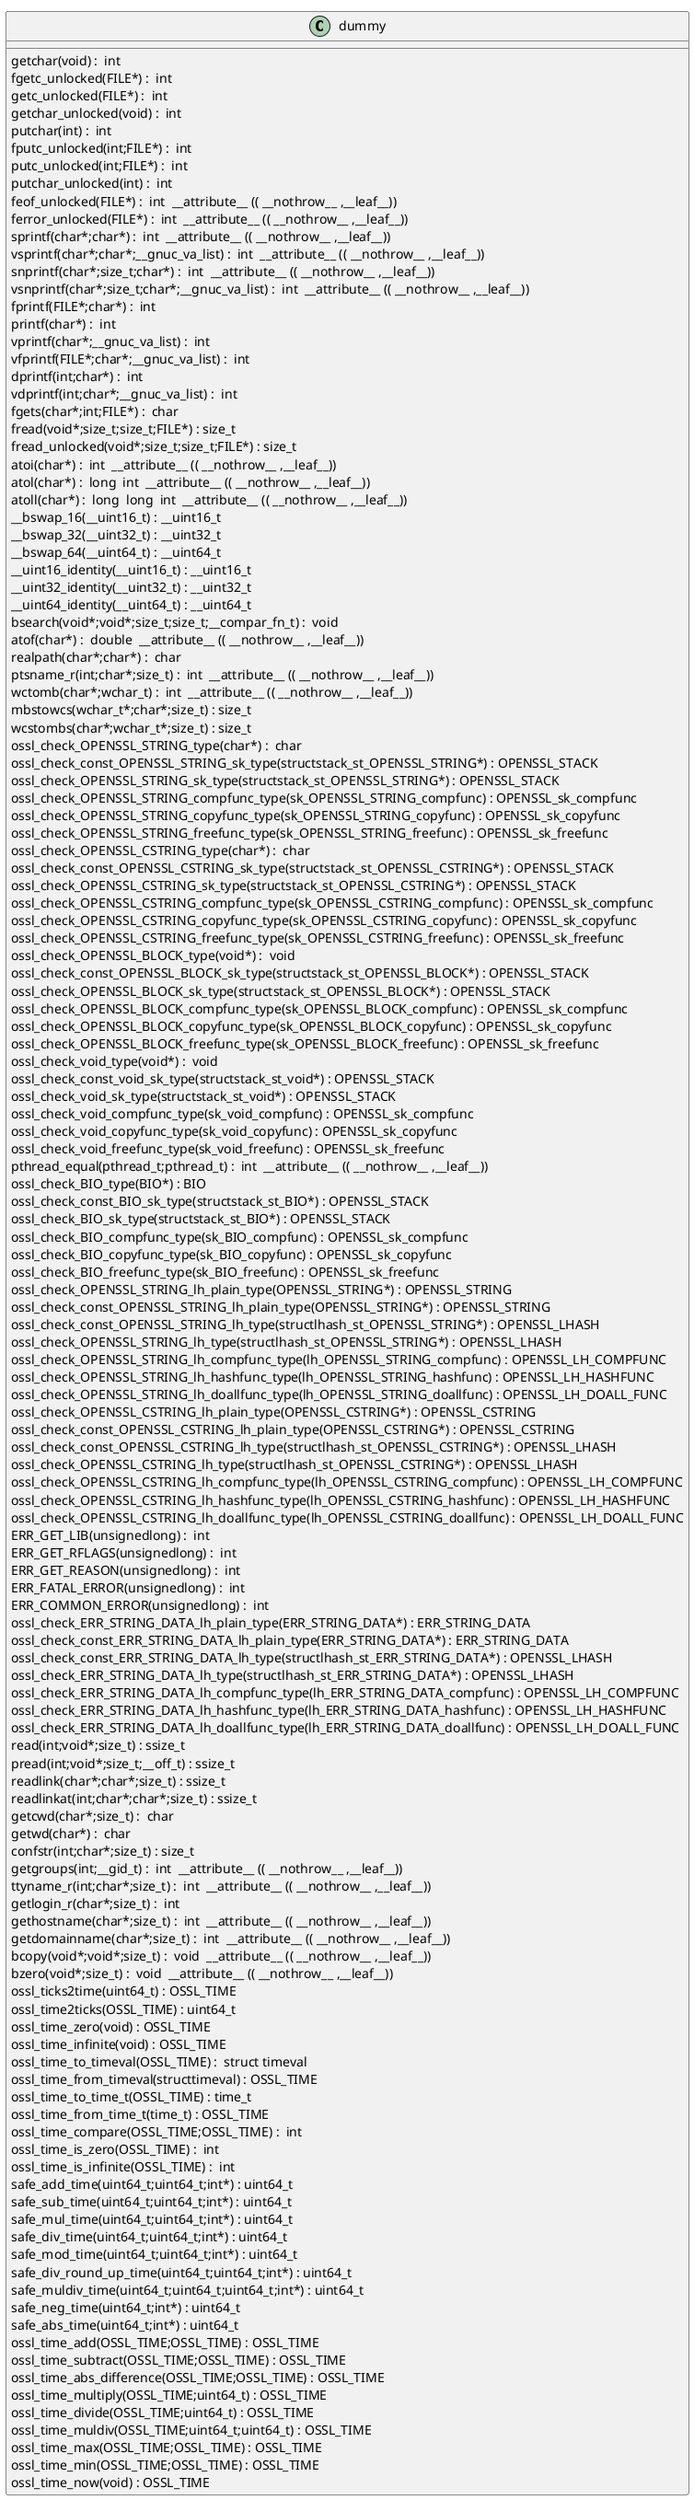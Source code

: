 @startuml
!pragma layout smetana
class dummy {
getchar(void) :  int  [[[./../.././qc/crypto/time.c.html#931]]]
fgetc_unlocked(FILE*) :  int  [[[./../.././qc/crypto/time.c.html#940]]]
getc_unlocked(FILE*) :  int  [[[./../.././qc/crypto/time.c.html#950]]]
getchar_unlocked(void) :  int  [[[./../.././qc/crypto/time.c.html#957]]]
putchar(int) :  int  [[[./../.././qc/crypto/time.c.html#966]]]
fputc_unlocked(int;FILE*) :  int  [[[./../.././qc/crypto/time.c.html#975]]]
putc_unlocked(int;FILE*) :  int  [[[./../.././qc/crypto/time.c.html#985]]]
putchar_unlocked(int) :  int  [[[./../.././qc/crypto/time.c.html#992]]]
feof_unlocked(FILE*) :  int  __attribute__ (( __nothrow__ ,__leaf__)) [[[./../.././qc/crypto/time.c.html#998]]]
ferror_unlocked(FILE*) :  int  __attribute__ (( __nothrow__ ,__leaf__)) [[[./../.././qc/crypto/time.c.html#1005]]]
sprintf(char*;char*) :  int  __attribute__ (( __nothrow__ ,__leaf__)) [[[./../.././qc/crypto/time.c.html#1024]]]
vsprintf(char*;char*;__gnuc_va_list) :  int  __attribute__ (( __nothrow__ ,__leaf__)) [[[./../.././qc/crypto/time.c.html#1037]]]
snprintf(char*;size_t;char*) :  int  __attribute__ (( __nothrow__ ,__leaf__)) [[[./../.././qc/crypto/time.c.html#1056]]]
vsnprintf(char*;size_t;char*;__gnuc_va_list) :  int  __attribute__ (( __nothrow__ ,__leaf__)) [[[./../.././qc/crypto/time.c.html#1070]]]
fprintf(FILE*;char*) :  int  [[[./../.././qc/crypto/time.c.html#1091]]]
printf(char*) :  int  [[[./../.././qc/crypto/time.c.html#1098]]]
vprintf(char*;__gnuc_va_list) :  int  [[[./../.././qc/crypto/time.c.html#1110]]]
vfprintf(FILE*;char*;__gnuc_va_list) :  int  [[[./../.././qc/crypto/time.c.html#1120]]]
dprintf(int;char*) :  int  [[[./../.././qc/crypto/time.c.html#1135]]]
vdprintf(int;char*;__gnuc_va_list) :  int  [[[./../.././qc/crypto/time.c.html#1146]]]
fgets(char*;int;FILE*) :  char  [[[./../.././qc/crypto/time.c.html#1165]]]
fread(void*;size_t;size_t;FILE*) : size_t [[[./../.././qc/crypto/time.c.html#1191]]]
fread_unlocked(void*;size_t;size_t;FILE*) : size_t [[[./../.././qc/crypto/time.c.html#1218]]]
atoi(char*) :  int  __attribute__ (( __nothrow__ ,__leaf__)) [[[./../.././qc/crypto/time.c.html#1378]]]
atol(char*) :  long  int  __attribute__ (( __nothrow__ ,__leaf__)) [[[./../.././qc/crypto/time.c.html#1383]]]
atoll(char*) :  long  long  int  __attribute__ (( __nothrow__ ,__leaf__)) [[[./../.././qc/crypto/time.c.html#1390]]]
__bswap_16(__uint16_t) : __uint16_t [[[./../.././qc/crypto/time.c.html#1537]]]
__bswap_32(__uint32_t) : __uint32_t [[[./../.././qc/crypto/time.c.html#1552]]]
__bswap_64(__uint64_t) : __uint64_t [[[./../.././qc/crypto/time.c.html#1562]]]
__uint16_identity(__uint16_t) : __uint16_t [[[./../.././qc/crypto/time.c.html#1574]]]
__uint32_identity(__uint32_t) : __uint32_t [[[./../.././qc/crypto/time.c.html#1580]]]
__uint64_identity(__uint64_t) : __uint64_t [[[./../.././qc/crypto/time.c.html#1586]]]
bsearch(void*;void*;size_t;size_t;__compar_fn_t) :  void  [[[./../.././qc/crypto/time.c.html#2254]]]
atof(char*) :  double  __attribute__ (( __nothrow__ ,__leaf__)) [[[./../.././qc/crypto/time.c.html#1]]]
realpath(char*;char*) :  char  [[[./../.././qc/crypto/time.c.html#1]]]
ptsname_r(int;char*;size_t) :  int  __attribute__ (( __nothrow__ ,__leaf__)) [[[./../.././qc/crypto/time.c.html#1]]]
wctomb(char*;wchar_t) :  int  __attribute__ (( __nothrow__ ,__leaf__)) [[[./../.././qc/crypto/time.c.html#1]]]
mbstowcs(wchar_t*;char*;size_t) : size_t [[[./../.././qc/crypto/time.c.html#1]]]
wcstombs(char*;wchar_t*;size_t) : size_t [[[./../.././qc/crypto/time.c.html#1]]]
ossl_check_OPENSSL_STRING_type(char*) :  char  [[[./../.././qc/crypto/time.c.html#1]]]
ossl_check_const_OPENSSL_STRING_sk_type(structstack_st_OPENSSL_STRING*) : OPENSSL_STACK [[[./../.././qc/crypto/time.c.html#1]]]
ossl_check_OPENSSL_STRING_sk_type(structstack_st_OPENSSL_STRING*) : OPENSSL_STACK [[[./../.././qc/crypto/time.c.html#1]]]
ossl_check_OPENSSL_STRING_compfunc_type(sk_OPENSSL_STRING_compfunc) : OPENSSL_sk_compfunc [[[./../.././qc/crypto/time.c.html#1]]]
ossl_check_OPENSSL_STRING_copyfunc_type(sk_OPENSSL_STRING_copyfunc) : OPENSSL_sk_copyfunc [[[./../.././qc/crypto/time.c.html#1]]]
ossl_check_OPENSSL_STRING_freefunc_type(sk_OPENSSL_STRING_freefunc) : OPENSSL_sk_freefunc [[[./../.././qc/crypto/time.c.html#1]]]
ossl_check_OPENSSL_CSTRING_type(char*) :  char  [[[./../.././qc/crypto/time.c.html#1]]]
ossl_check_const_OPENSSL_CSTRING_sk_type(structstack_st_OPENSSL_CSTRING*) : OPENSSL_STACK [[[./../.././qc/crypto/time.c.html#1]]]
ossl_check_OPENSSL_CSTRING_sk_type(structstack_st_OPENSSL_CSTRING*) : OPENSSL_STACK [[[./../.././qc/crypto/time.c.html#1]]]
ossl_check_OPENSSL_CSTRING_compfunc_type(sk_OPENSSL_CSTRING_compfunc) : OPENSSL_sk_compfunc [[[./../.././qc/crypto/time.c.html#1]]]
ossl_check_OPENSSL_CSTRING_copyfunc_type(sk_OPENSSL_CSTRING_copyfunc) : OPENSSL_sk_copyfunc [[[./../.././qc/crypto/time.c.html#1]]]
ossl_check_OPENSSL_CSTRING_freefunc_type(sk_OPENSSL_CSTRING_freefunc) : OPENSSL_sk_freefunc [[[./../.././qc/crypto/time.c.html#1]]]
ossl_check_OPENSSL_BLOCK_type(void*) :  void  [[[./../.././qc/crypto/time.c.html#1]]]
ossl_check_const_OPENSSL_BLOCK_sk_type(structstack_st_OPENSSL_BLOCK*) : OPENSSL_STACK [[[./../.././qc/crypto/time.c.html#1]]]
ossl_check_OPENSSL_BLOCK_sk_type(structstack_st_OPENSSL_BLOCK*) : OPENSSL_STACK [[[./../.././qc/crypto/time.c.html#1]]]
ossl_check_OPENSSL_BLOCK_compfunc_type(sk_OPENSSL_BLOCK_compfunc) : OPENSSL_sk_compfunc [[[./../.././qc/crypto/time.c.html#1]]]
ossl_check_OPENSSL_BLOCK_copyfunc_type(sk_OPENSSL_BLOCK_copyfunc) : OPENSSL_sk_copyfunc [[[./../.././qc/crypto/time.c.html#1]]]
ossl_check_OPENSSL_BLOCK_freefunc_type(sk_OPENSSL_BLOCK_freefunc) : OPENSSL_sk_freefunc [[[./../.././qc/crypto/time.c.html#1]]]
ossl_check_void_type(void*) :  void  [[[./../.././qc/crypto/time.c.html#1]]]
ossl_check_const_void_sk_type(structstack_st_void*) : OPENSSL_STACK [[[./../.././qc/crypto/time.c.html#1]]]
ossl_check_void_sk_type(structstack_st_void*) : OPENSSL_STACK [[[./../.././qc/crypto/time.c.html#1]]]
ossl_check_void_compfunc_type(sk_void_compfunc) : OPENSSL_sk_compfunc [[[./../.././qc/crypto/time.c.html#1]]]
ossl_check_void_copyfunc_type(sk_void_copyfunc) : OPENSSL_sk_copyfunc [[[./../.././qc/crypto/time.c.html#1]]]
ossl_check_void_freefunc_type(sk_void_freefunc) : OPENSSL_sk_freefunc [[[./../.././qc/crypto/time.c.html#1]]]
pthread_equal(pthread_t;pthread_t) :  int  __attribute__ (( __nothrow__ ,__leaf__)) [[[./../.././qc/crypto/time.c.html#1]]]
ossl_check_BIO_type(BIO*) : BIO [[[./../.././qc/crypto/time.c.html#1]]]
ossl_check_const_BIO_sk_type(structstack_st_BIO*) : OPENSSL_STACK [[[./../.././qc/crypto/time.c.html#1]]]
ossl_check_BIO_sk_type(structstack_st_BIO*) : OPENSSL_STACK [[[./../.././qc/crypto/time.c.html#1]]]
ossl_check_BIO_compfunc_type(sk_BIO_compfunc) : OPENSSL_sk_compfunc [[[./../.././qc/crypto/time.c.html#1]]]
ossl_check_BIO_copyfunc_type(sk_BIO_copyfunc) : OPENSSL_sk_copyfunc [[[./../.././qc/crypto/time.c.html#1]]]
ossl_check_BIO_freefunc_type(sk_BIO_freefunc) : OPENSSL_sk_freefunc [[[./../.././qc/crypto/time.c.html#1]]]
ossl_check_OPENSSL_STRING_lh_plain_type(OPENSSL_STRING*) : OPENSSL_STRING [[[./../.././qc/crypto/time.c.html#1]]]
ossl_check_const_OPENSSL_STRING_lh_plain_type(OPENSSL_STRING*) : OPENSSL_STRING [[[./../.././qc/crypto/time.c.html#1]]]
ossl_check_const_OPENSSL_STRING_lh_type(structlhash_st_OPENSSL_STRING*) : OPENSSL_LHASH [[[./../.././qc/crypto/time.c.html#1]]]
ossl_check_OPENSSL_STRING_lh_type(structlhash_st_OPENSSL_STRING*) : OPENSSL_LHASH [[[./../.././qc/crypto/time.c.html#1]]]
ossl_check_OPENSSL_STRING_lh_compfunc_type(lh_OPENSSL_STRING_compfunc) : OPENSSL_LH_COMPFUNC [[[./../.././qc/crypto/time.c.html#1]]]
ossl_check_OPENSSL_STRING_lh_hashfunc_type(lh_OPENSSL_STRING_hashfunc) : OPENSSL_LH_HASHFUNC [[[./../.././qc/crypto/time.c.html#1]]]
ossl_check_OPENSSL_STRING_lh_doallfunc_type(lh_OPENSSL_STRING_doallfunc) : OPENSSL_LH_DOALL_FUNC [[[./../.././qc/crypto/time.c.html#1]]]
ossl_check_OPENSSL_CSTRING_lh_plain_type(OPENSSL_CSTRING*) : OPENSSL_CSTRING [[[./../.././qc/crypto/time.c.html#1]]]
ossl_check_const_OPENSSL_CSTRING_lh_plain_type(OPENSSL_CSTRING*) : OPENSSL_CSTRING [[[./../.././qc/crypto/time.c.html#1]]]
ossl_check_const_OPENSSL_CSTRING_lh_type(structlhash_st_OPENSSL_CSTRING*) : OPENSSL_LHASH [[[./../.././qc/crypto/time.c.html#1]]]
ossl_check_OPENSSL_CSTRING_lh_type(structlhash_st_OPENSSL_CSTRING*) : OPENSSL_LHASH [[[./../.././qc/crypto/time.c.html#1]]]
ossl_check_OPENSSL_CSTRING_lh_compfunc_type(lh_OPENSSL_CSTRING_compfunc) : OPENSSL_LH_COMPFUNC [[[./../.././qc/crypto/time.c.html#1]]]
ossl_check_OPENSSL_CSTRING_lh_hashfunc_type(lh_OPENSSL_CSTRING_hashfunc) : OPENSSL_LH_HASHFUNC [[[./../.././qc/crypto/time.c.html#1]]]
ossl_check_OPENSSL_CSTRING_lh_doallfunc_type(lh_OPENSSL_CSTRING_doallfunc) : OPENSSL_LH_DOALL_FUNC [[[./../.././qc/crypto/time.c.html#1]]]
ERR_GET_LIB(unsignedlong) :  int  [[[./../.././qc/crypto/time.c.html#1]]]
ERR_GET_RFLAGS(unsignedlong) :  int  [[[./../.././qc/crypto/time.c.html#1]]]
ERR_GET_REASON(unsignedlong) :  int  [[[./../.././qc/crypto/time.c.html#1]]]
ERR_FATAL_ERROR(unsignedlong) :  int  [[[./../.././qc/crypto/time.c.html#1]]]
ERR_COMMON_ERROR(unsignedlong) :  int  [[[./../.././qc/crypto/time.c.html#1]]]
ossl_check_ERR_STRING_DATA_lh_plain_type(ERR_STRING_DATA*) : ERR_STRING_DATA [[[./../.././qc/crypto/time.c.html#1]]]
ossl_check_const_ERR_STRING_DATA_lh_plain_type(ERR_STRING_DATA*) : ERR_STRING_DATA [[[./../.././qc/crypto/time.c.html#1]]]
ossl_check_const_ERR_STRING_DATA_lh_type(structlhash_st_ERR_STRING_DATA*) : OPENSSL_LHASH [[[./../.././qc/crypto/time.c.html#1]]]
ossl_check_ERR_STRING_DATA_lh_type(structlhash_st_ERR_STRING_DATA*) : OPENSSL_LHASH [[[./../.././qc/crypto/time.c.html#1]]]
ossl_check_ERR_STRING_DATA_lh_compfunc_type(lh_ERR_STRING_DATA_compfunc) : OPENSSL_LH_COMPFUNC [[[./../.././qc/crypto/time.c.html#1]]]
ossl_check_ERR_STRING_DATA_lh_hashfunc_type(lh_ERR_STRING_DATA_hashfunc) : OPENSSL_LH_HASHFUNC [[[./../.././qc/crypto/time.c.html#1]]]
ossl_check_ERR_STRING_DATA_lh_doallfunc_type(lh_ERR_STRING_DATA_doallfunc) : OPENSSL_LH_DOALL_FUNC [[[./../.././qc/crypto/time.c.html#1]]]
read(int;void*;size_t) : ssize_t [[[./../.././qc/crypto/time.c.html#1]]]
pread(int;void*;size_t;__off_t) : ssize_t [[[./../.././qc/crypto/time.c.html#1]]]
readlink(char*;char*;size_t) : ssize_t [[[./../.././qc/crypto/time.c.html#1]]]
readlinkat(int;char*;char*;size_t) : ssize_t [[[./../.././qc/crypto/time.c.html#1]]]
getcwd(char*;size_t) :  char  [[[./../.././qc/crypto/time.c.html#1]]]
getwd(char*) :  char  [[[./../.././qc/crypto/time.c.html#1]]]
confstr(int;char*;size_t) : size_t [[[./../.././qc/crypto/time.c.html#1]]]
getgroups(int;__gid_t) :  int  __attribute__ (( __nothrow__ ,__leaf__)) [[[./../.././qc/crypto/time.c.html#1]]]
ttyname_r(int;char*;size_t) :  int  __attribute__ (( __nothrow__ ,__leaf__)) [[[./../.././qc/crypto/time.c.html#1]]]
getlogin_r(char*;size_t) :  int  [[[./../.././qc/crypto/time.c.html#1]]]
gethostname(char*;size_t) :  int  __attribute__ (( __nothrow__ ,__leaf__)) [[[./../.././qc/crypto/time.c.html#1]]]
getdomainname(char*;size_t) :  int  __attribute__ (( __nothrow__ ,__leaf__)) [[[./../.././qc/crypto/time.c.html#1]]]
bcopy(void*;void*;size_t) :  void  __attribute__ (( __nothrow__ ,__leaf__)) [[[./../.././qc/crypto/time.c.html#1]]]
bzero(void*;size_t) :  void  __attribute__ (( __nothrow__ ,__leaf__)) [[[./../.././qc/crypto/time.c.html#1]]]
ossl_ticks2time(uint64_t) : OSSL_TIME [[[./../.././qc/crypto/time.c.html#1]]]
ossl_time2ticks(OSSL_TIME) : uint64_t [[[./../.././qc/crypto/time.c.html#1]]]
ossl_time_zero(void) : OSSL_TIME [[[./../.././qc/crypto/time.c.html#1]]]
ossl_time_infinite(void) : OSSL_TIME [[[./../.././qc/crypto/time.c.html#1]]]
ossl_time_to_timeval(OSSL_TIME) :  struct timeval [[[./../.././qc/crypto/time.c.html#1]]]
ossl_time_from_timeval(structtimeval) : OSSL_TIME [[[./../.././qc/crypto/time.c.html#1]]]
ossl_time_to_time_t(OSSL_TIME) : time_t [[[./../.././qc/crypto/time.c.html#1]]]
ossl_time_from_time_t(time_t) : OSSL_TIME [[[./../.././qc/crypto/time.c.html#1]]]
ossl_time_compare(OSSL_TIME;OSSL_TIME) :  int  [[[./../.././qc/crypto/time.c.html#1]]]
ossl_time_is_zero(OSSL_TIME) :  int  [[[./../.././qc/crypto/time.c.html#1]]]
ossl_time_is_infinite(OSSL_TIME) :  int  [[[./../.././qc/crypto/time.c.html#1]]]
safe_add_time(uint64_t;uint64_t;int*) : uint64_t [[[./../.././qc/crypto/time.c.html#1]]]
safe_sub_time(uint64_t;uint64_t;int*) : uint64_t [[[./../.././qc/crypto/time.c.html#1]]]
safe_mul_time(uint64_t;uint64_t;int*) : uint64_t [[[./../.././qc/crypto/time.c.html#1]]]
safe_div_time(uint64_t;uint64_t;int*) : uint64_t [[[./../.././qc/crypto/time.c.html#1]]]
safe_mod_time(uint64_t;uint64_t;int*) : uint64_t [[[./../.././qc/crypto/time.c.html#1]]]
safe_div_round_up_time(uint64_t;uint64_t;int*) : uint64_t [[[./../.././qc/crypto/time.c.html#1]]]
safe_muldiv_time(uint64_t;uint64_t;uint64_t;int*) : uint64_t [[[./../.././qc/crypto/time.c.html#1]]]
safe_neg_time(uint64_t;int*) : uint64_t [[[./../.././qc/crypto/time.c.html#1]]]
safe_abs_time(uint64_t;int*) : uint64_t [[[./../.././qc/crypto/time.c.html#1]]]
ossl_time_add(OSSL_TIME;OSSL_TIME) : OSSL_TIME [[[./../.././qc/crypto/time.c.html#1]]]
ossl_time_subtract(OSSL_TIME;OSSL_TIME) : OSSL_TIME [[[./../.././qc/crypto/time.c.html#1]]]
ossl_time_abs_difference(OSSL_TIME;OSSL_TIME) : OSSL_TIME [[[./../.././qc/crypto/time.c.html#1]]]
ossl_time_multiply(OSSL_TIME;uint64_t) : OSSL_TIME [[[./../.././qc/crypto/time.c.html#1]]]
ossl_time_divide(OSSL_TIME;uint64_t) : OSSL_TIME [[[./../.././qc/crypto/time.c.html#1]]]
ossl_time_muldiv(OSSL_TIME;uint64_t;uint64_t) : OSSL_TIME [[[./../.././qc/crypto/time.c.html#1]]]
ossl_time_max(OSSL_TIME;OSSL_TIME) : OSSL_TIME [[[./../.././qc/crypto/time.c.html#1]]]
ossl_time_min(OSSL_TIME;OSSL_TIME) : OSSL_TIME [[[./../.././qc/crypto/time.c.html#1]]]
ossl_time_now(void) : OSSL_TIME [[[./../.././qc/crypto/time.c.html#1]]]
} 
@enduml
